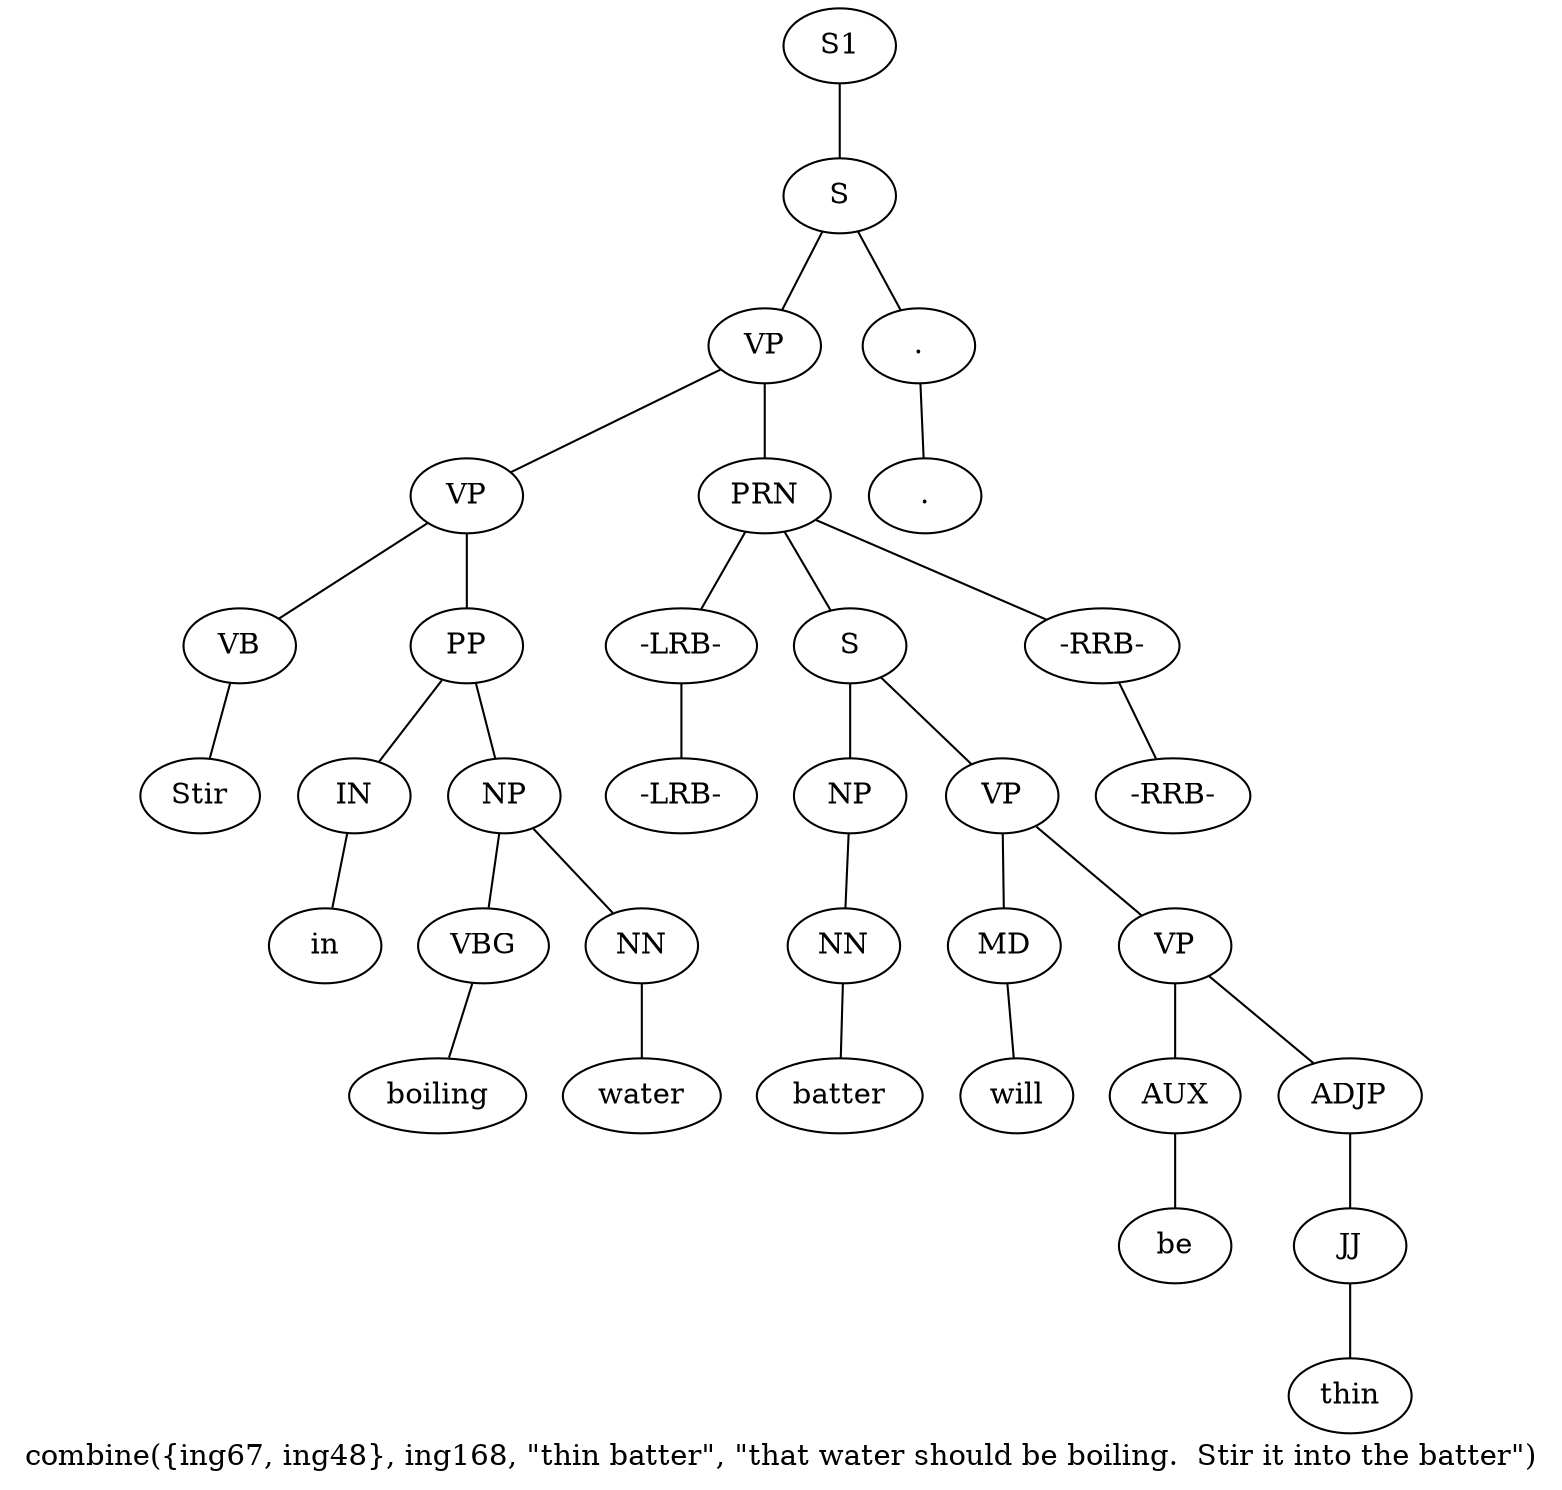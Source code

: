 graph SyntaxGraph {
	label = "combine({ing67, ing48}, ing168, \"thin batter\", \"that water should be boiling.  Stir it into the batter\")";
	Node0 [label="S1"];
	Node1 [label="S"];
	Node2 [label="VP"];
	Node3 [label="VP"];
	Node4 [label="VB"];
	Node5 [label="Stir"];
	Node6 [label="PP"];
	Node7 [label="IN"];
	Node8 [label="in"];
	Node9 [label="NP"];
	Node10 [label="VBG"];
	Node11 [label="boiling"];
	Node12 [label="NN"];
	Node13 [label="water"];
	Node14 [label="PRN"];
	Node15 [label="-LRB-"];
	Node16 [label="-LRB-"];
	Node17 [label="S"];
	Node18 [label="NP"];
	Node19 [label="NN"];
	Node20 [label="batter"];
	Node21 [label="VP"];
	Node22 [label="MD"];
	Node23 [label="will"];
	Node24 [label="VP"];
	Node25 [label="AUX"];
	Node26 [label="be"];
	Node27 [label="ADJP"];
	Node28 [label="JJ"];
	Node29 [label="thin"];
	Node30 [label="-RRB-"];
	Node31 [label="-RRB-"];
	Node32 [label="."];
	Node33 [label="."];

	Node0 -- Node1;
	Node1 -- Node2;
	Node1 -- Node32;
	Node2 -- Node3;
	Node2 -- Node14;
	Node3 -- Node4;
	Node3 -- Node6;
	Node4 -- Node5;
	Node6 -- Node7;
	Node6 -- Node9;
	Node7 -- Node8;
	Node9 -- Node10;
	Node9 -- Node12;
	Node10 -- Node11;
	Node12 -- Node13;
	Node14 -- Node15;
	Node14 -- Node17;
	Node14 -- Node30;
	Node15 -- Node16;
	Node17 -- Node18;
	Node17 -- Node21;
	Node18 -- Node19;
	Node19 -- Node20;
	Node21 -- Node22;
	Node21 -- Node24;
	Node22 -- Node23;
	Node24 -- Node25;
	Node24 -- Node27;
	Node25 -- Node26;
	Node27 -- Node28;
	Node28 -- Node29;
	Node30 -- Node31;
	Node32 -- Node33;
}